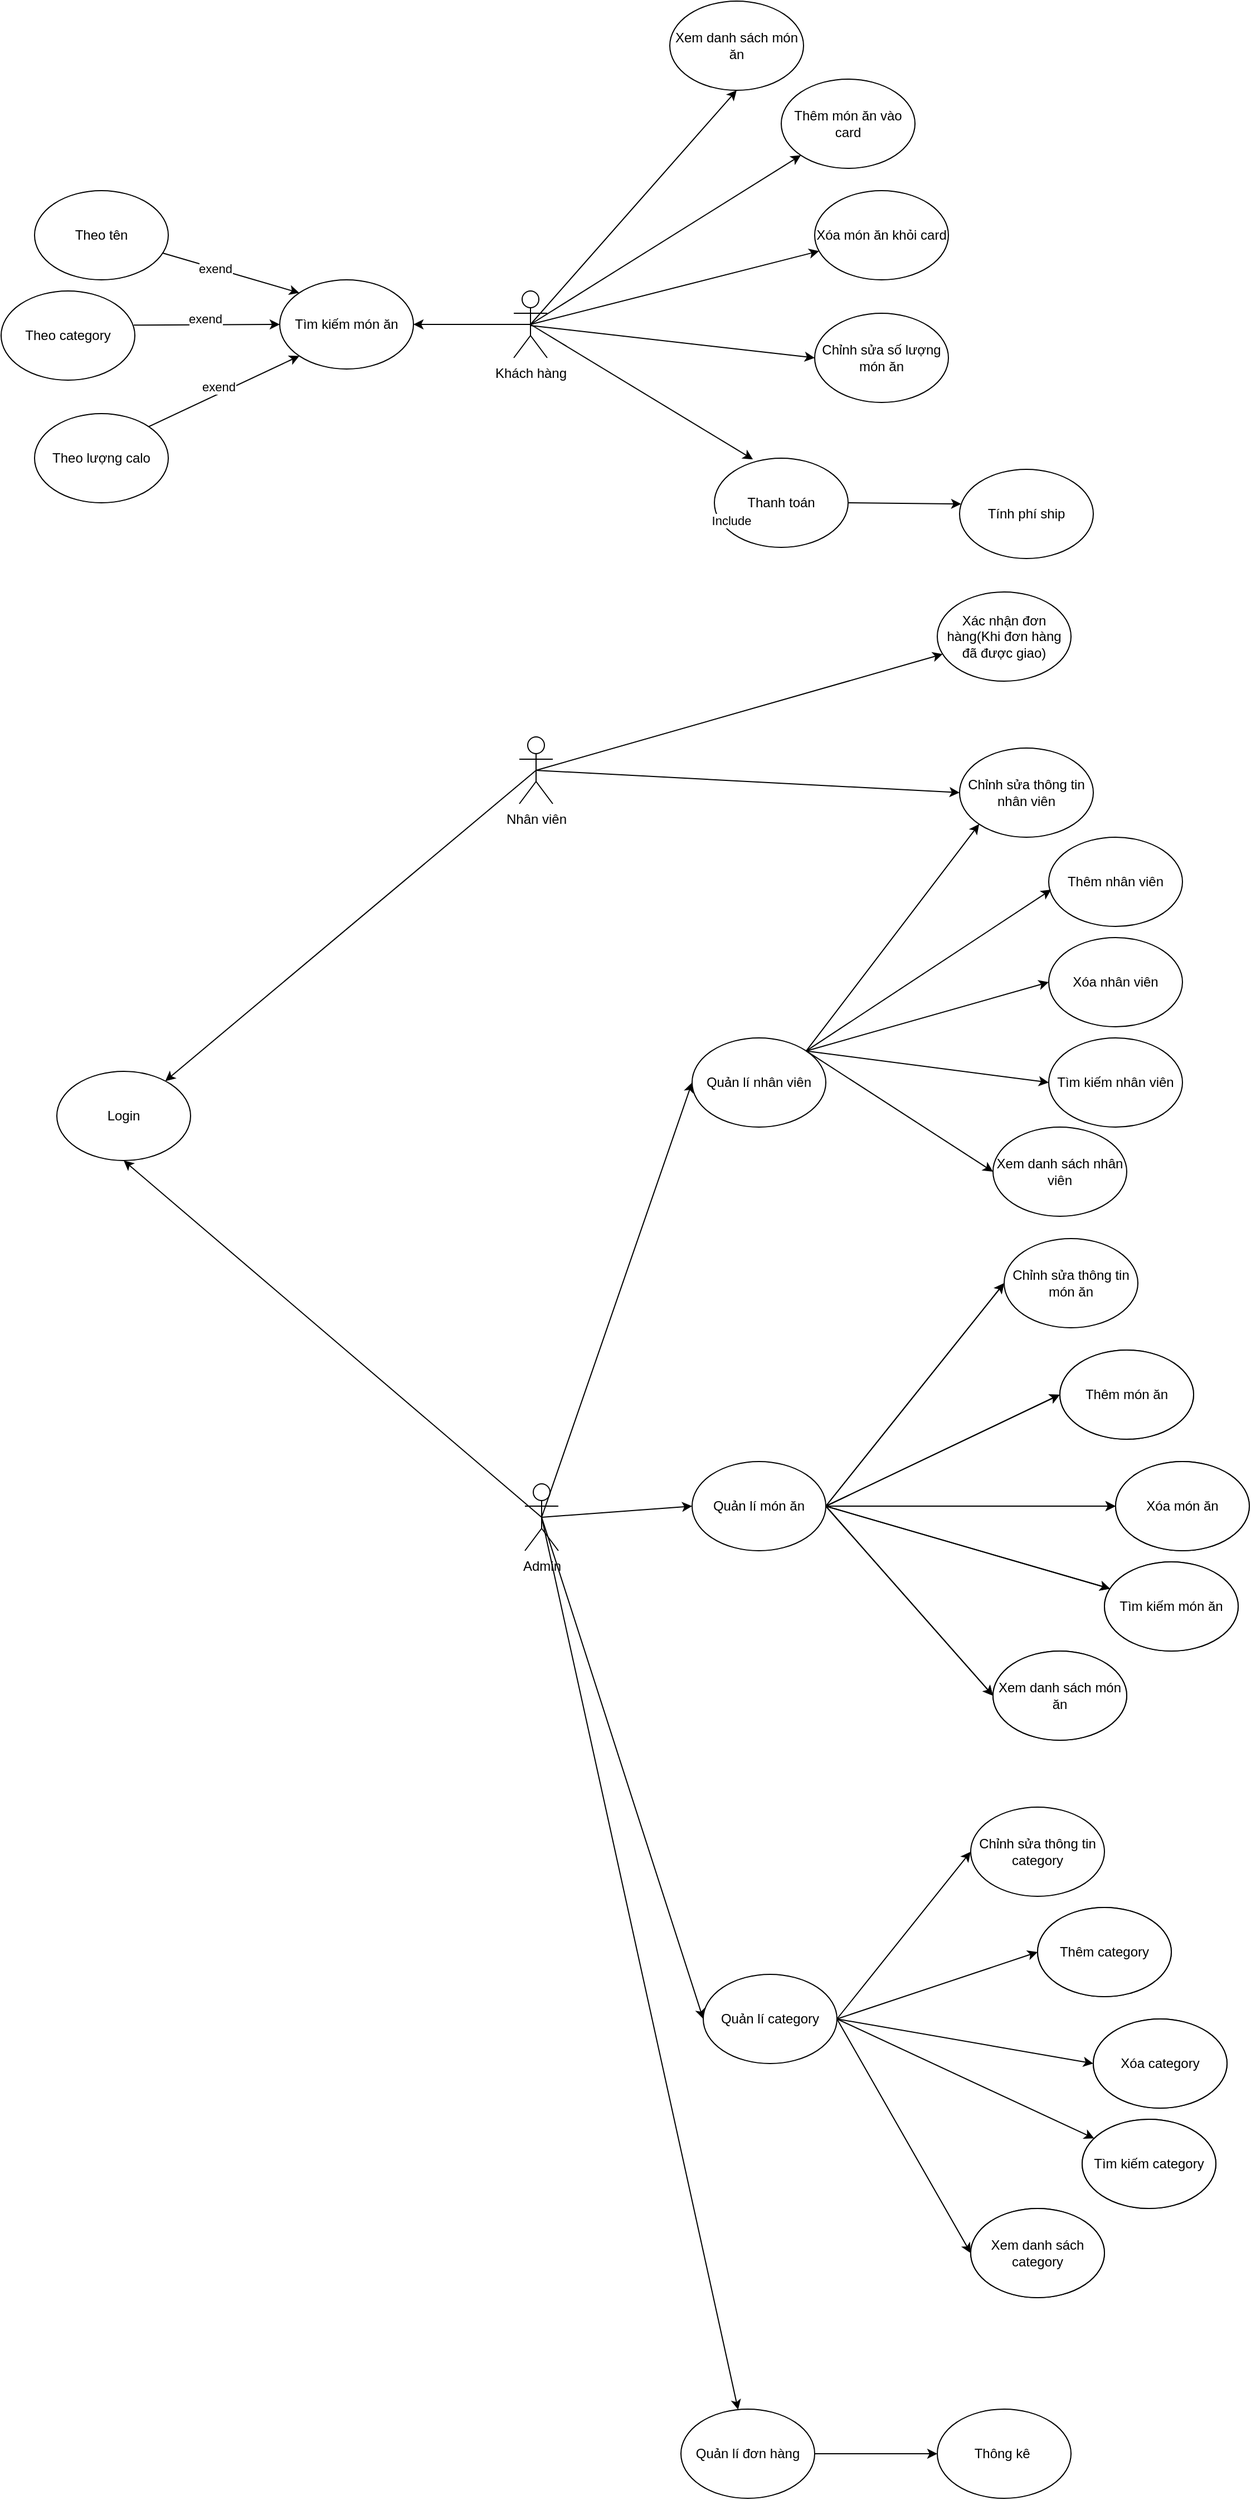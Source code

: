 <mxfile version="13.8.6" type="github">
  <diagram id="C5RBs43oDa-KdzZeNtuy" name="Page-1">
    <mxGraphModel dx="2903" dy="1160" grid="1" gridSize="10" guides="1" tooltips="1" connect="1" arrows="1" fold="1" page="1" pageScale="1" pageWidth="827" pageHeight="1169" math="0" shadow="0">
      <root>
        <mxCell id="WIyWlLk6GJQsqaUBKTNV-0" />
        <mxCell id="WIyWlLk6GJQsqaUBKTNV-1" parent="WIyWlLk6GJQsqaUBKTNV-0" />
        <mxCell id="vsN9rLNtvl--MQkACp_t-0" value="Khách hàng" style="shape=umlActor;verticalLabelPosition=bottom;verticalAlign=top;html=1;outlineConnect=0;" parent="WIyWlLk6GJQsqaUBKTNV-1" vertex="1">
          <mxGeometry x="-10" y="260" width="30" height="60" as="geometry" />
        </mxCell>
        <mxCell id="vsN9rLNtvl--MQkACp_t-1" value="Xem danh sách món ăn" style="ellipse;whiteSpace=wrap;html=1;" parent="WIyWlLk6GJQsqaUBKTNV-1" vertex="1">
          <mxGeometry x="130" width="120" height="80" as="geometry" />
        </mxCell>
        <mxCell id="vsN9rLNtvl--MQkACp_t-3" value="Thêm món ăn vào card" style="ellipse;whiteSpace=wrap;html=1;" parent="WIyWlLk6GJQsqaUBKTNV-1" vertex="1">
          <mxGeometry x="230" y="70" width="120" height="80" as="geometry" />
        </mxCell>
        <mxCell id="vsN9rLNtvl--MQkACp_t-4" value="Xóa món ăn khỏi card" style="ellipse;whiteSpace=wrap;html=1;" parent="WIyWlLk6GJQsqaUBKTNV-1" vertex="1">
          <mxGeometry x="260" y="170" width="120" height="80" as="geometry" />
        </mxCell>
        <mxCell id="vsN9rLNtvl--MQkACp_t-5" value="Chỉnh sửa số lượng món ăn" style="ellipse;whiteSpace=wrap;html=1;" parent="WIyWlLk6GJQsqaUBKTNV-1" vertex="1">
          <mxGeometry x="260" y="280" width="120" height="80" as="geometry" />
        </mxCell>
        <mxCell id="vsN9rLNtvl--MQkACp_t-6" value="Thanh toán" style="ellipse;whiteSpace=wrap;html=1;" parent="WIyWlLk6GJQsqaUBKTNV-1" vertex="1">
          <mxGeometry x="170" y="410" width="120" height="80" as="geometry" />
        </mxCell>
        <mxCell id="vsN9rLNtvl--MQkACp_t-7" value="Tính phí ship" style="ellipse;whiteSpace=wrap;html=1;" parent="WIyWlLk6GJQsqaUBKTNV-1" vertex="1">
          <mxGeometry x="390" y="420" width="120" height="80" as="geometry" />
        </mxCell>
        <mxCell id="vsN9rLNtvl--MQkACp_t-8" value="Tìm kiếm món ăn" style="ellipse;whiteSpace=wrap;html=1;" parent="WIyWlLk6GJQsqaUBKTNV-1" vertex="1">
          <mxGeometry x="-220" y="250" width="120" height="80" as="geometry" />
        </mxCell>
        <mxCell id="vsN9rLNtvl--MQkACp_t-9" value="Theo tên" style="ellipse;whiteSpace=wrap;html=1;" parent="WIyWlLk6GJQsqaUBKTNV-1" vertex="1">
          <mxGeometry x="-440" y="170" width="120" height="80" as="geometry" />
        </mxCell>
        <mxCell id="vsN9rLNtvl--MQkACp_t-10" value="Theo category" style="ellipse;whiteSpace=wrap;html=1;" parent="WIyWlLk6GJQsqaUBKTNV-1" vertex="1">
          <mxGeometry x="-470" y="260" width="120" height="80" as="geometry" />
        </mxCell>
        <mxCell id="vsN9rLNtvl--MQkACp_t-11" value="Theo lượng calo" style="ellipse;whiteSpace=wrap;html=1;" parent="WIyWlLk6GJQsqaUBKTNV-1" vertex="1">
          <mxGeometry x="-440" y="370" width="120" height="80" as="geometry" />
        </mxCell>
        <mxCell id="vsN9rLNtvl--MQkACp_t-12" value="" style="endArrow=classic;html=1;entryX=0;entryY=0;entryDx=0;entryDy=0;" parent="WIyWlLk6GJQsqaUBKTNV-1" source="vsN9rLNtvl--MQkACp_t-9" target="vsN9rLNtvl--MQkACp_t-8" edge="1">
          <mxGeometry width="50" height="50" relative="1" as="geometry">
            <mxPoint x="-210" y="190" as="sourcePoint" />
            <mxPoint x="-230" y="340" as="targetPoint" />
          </mxGeometry>
        </mxCell>
        <mxCell id="vsN9rLNtvl--MQkACp_t-15" value="exend" style="edgeLabel;html=1;align=center;verticalAlign=middle;resizable=0;points=[];" parent="vsN9rLNtvl--MQkACp_t-12" vertex="1" connectable="0">
          <mxGeometry x="-0.145" y="2" relative="1" as="geometry">
            <mxPoint x="-6.42" y="0.6" as="offset" />
          </mxGeometry>
        </mxCell>
        <mxCell id="vsN9rLNtvl--MQkACp_t-13" value="" style="endArrow=classic;html=1;exitX=0.992;exitY=0.383;exitDx=0;exitDy=0;exitPerimeter=0;entryX=0;entryY=0.5;entryDx=0;entryDy=0;" parent="WIyWlLk6GJQsqaUBKTNV-1" source="vsN9rLNtvl--MQkACp_t-10" target="vsN9rLNtvl--MQkACp_t-8" edge="1">
          <mxGeometry width="50" height="50" relative="1" as="geometry">
            <mxPoint x="-320" y="320" as="sourcePoint" />
            <mxPoint x="-250" y="260" as="targetPoint" />
          </mxGeometry>
        </mxCell>
        <mxCell id="vsN9rLNtvl--MQkACp_t-14" value="" style="endArrow=classic;html=1;exitX=1;exitY=0;exitDx=0;exitDy=0;entryX=0;entryY=1;entryDx=0;entryDy=0;" parent="WIyWlLk6GJQsqaUBKTNV-1" source="vsN9rLNtvl--MQkACp_t-11" target="vsN9rLNtvl--MQkACp_t-8" edge="1">
          <mxGeometry width="50" height="50" relative="1" as="geometry">
            <mxPoint x="-310" y="410" as="sourcePoint" />
            <mxPoint x="-200" y="370" as="targetPoint" />
          </mxGeometry>
        </mxCell>
        <mxCell id="vsN9rLNtvl--MQkACp_t-16" value="exend" style="edgeLabel;html=1;align=center;verticalAlign=middle;resizable=0;points=[];" parent="WIyWlLk6GJQsqaUBKTNV-1" vertex="1" connectable="0">
          <mxGeometry x="-329.997" y="290.002" as="geometry">
            <mxPoint x="43" y="-5" as="offset" />
          </mxGeometry>
        </mxCell>
        <mxCell id="vsN9rLNtvl--MQkACp_t-17" value="exend" style="edgeLabel;html=1;align=center;verticalAlign=middle;resizable=0;points=[];" parent="WIyWlLk6GJQsqaUBKTNV-1" vertex="1" connectable="0">
          <mxGeometry x="-239.997" y="250.002" as="geometry">
            <mxPoint x="-35" y="96" as="offset" />
          </mxGeometry>
        </mxCell>
        <mxCell id="vsN9rLNtvl--MQkACp_t-18" value="" style="endArrow=classic;html=1;exitX=0.5;exitY=0.5;exitDx=0;exitDy=0;exitPerimeter=0;entryX=1;entryY=0.5;entryDx=0;entryDy=0;" parent="WIyWlLk6GJQsqaUBKTNV-1" source="vsN9rLNtvl--MQkACp_t-0" target="vsN9rLNtvl--MQkACp_t-8" edge="1">
          <mxGeometry width="50" height="50" relative="1" as="geometry">
            <mxPoint x="-80" y="260" as="sourcePoint" />
            <mxPoint x="-30" y="210" as="targetPoint" />
          </mxGeometry>
        </mxCell>
        <mxCell id="vsN9rLNtvl--MQkACp_t-19" value="" style="endArrow=classic;html=1;exitX=0.5;exitY=0.5;exitDx=0;exitDy=0;exitPerimeter=0;entryX=0.5;entryY=1;entryDx=0;entryDy=0;" parent="WIyWlLk6GJQsqaUBKTNV-1" source="vsN9rLNtvl--MQkACp_t-0" target="vsN9rLNtvl--MQkACp_t-1" edge="1">
          <mxGeometry width="50" height="50" relative="1" as="geometry">
            <mxPoint x="50" y="280" as="sourcePoint" />
            <mxPoint x="100" y="230" as="targetPoint" />
          </mxGeometry>
        </mxCell>
        <mxCell id="vsN9rLNtvl--MQkACp_t-20" value="" style="endArrow=classic;html=1;exitX=0.5;exitY=0.5;exitDx=0;exitDy=0;exitPerimeter=0;entryX=0;entryY=1;entryDx=0;entryDy=0;" parent="WIyWlLk6GJQsqaUBKTNV-1" source="vsN9rLNtvl--MQkACp_t-0" target="vsN9rLNtvl--MQkACp_t-3" edge="1">
          <mxGeometry width="50" height="50" relative="1" as="geometry">
            <mxPoint x="40" y="290" as="sourcePoint" />
            <mxPoint x="140" y="220" as="targetPoint" />
          </mxGeometry>
        </mxCell>
        <mxCell id="vsN9rLNtvl--MQkACp_t-21" value="" style="endArrow=classic;html=1;exitX=0.5;exitY=0.5;exitDx=0;exitDy=0;exitPerimeter=0;" parent="WIyWlLk6GJQsqaUBKTNV-1" source="vsN9rLNtvl--MQkACp_t-0" target="vsN9rLNtvl--MQkACp_t-4" edge="1">
          <mxGeometry width="50" height="50" relative="1" as="geometry">
            <mxPoint x="90" y="320" as="sourcePoint" />
            <mxPoint x="140" y="270" as="targetPoint" />
          </mxGeometry>
        </mxCell>
        <mxCell id="vsN9rLNtvl--MQkACp_t-22" value="" style="endArrow=classic;html=1;entryX=0;entryY=0.5;entryDx=0;entryDy=0;" parent="WIyWlLk6GJQsqaUBKTNV-1" target="vsN9rLNtvl--MQkACp_t-5" edge="1">
          <mxGeometry width="50" height="50" relative="1" as="geometry">
            <mxPoint x="5" y="291" as="sourcePoint" />
            <mxPoint x="120" y="300" as="targetPoint" />
          </mxGeometry>
        </mxCell>
        <mxCell id="vsN9rLNtvl--MQkACp_t-23" value="" style="endArrow=classic;html=1;exitX=0.5;exitY=0.5;exitDx=0;exitDy=0;exitPerimeter=0;entryX=0.288;entryY=0.013;entryDx=0;entryDy=0;entryPerimeter=0;" parent="WIyWlLk6GJQsqaUBKTNV-1" source="vsN9rLNtvl--MQkACp_t-0" target="vsN9rLNtvl--MQkACp_t-6" edge="1">
          <mxGeometry width="50" height="50" relative="1" as="geometry">
            <mxPoint x="-60" y="410" as="sourcePoint" />
            <mxPoint x="-10" y="360" as="targetPoint" />
          </mxGeometry>
        </mxCell>
        <mxCell id="vsN9rLNtvl--MQkACp_t-24" value="" style="endArrow=classic;html=1;exitX=1;exitY=0.5;exitDx=0;exitDy=0;entryX=0.012;entryY=0.388;entryDx=0;entryDy=0;entryPerimeter=0;" parent="WIyWlLk6GJQsqaUBKTNV-1" source="vsN9rLNtvl--MQkACp_t-6" target="vsN9rLNtvl--MQkACp_t-7" edge="1">
          <mxGeometry width="50" height="50" relative="1" as="geometry">
            <mxPoint x="130" y="530" as="sourcePoint" />
            <mxPoint x="180" y="480" as="targetPoint" />
          </mxGeometry>
        </mxCell>
        <mxCell id="vsN9rLNtvl--MQkACp_t-25" value="Include" style="edgeLabel;html=1;align=center;verticalAlign=middle;resizable=0;points=[];" parent="WIyWlLk6GJQsqaUBKTNV-1" vertex="1" connectable="0">
          <mxGeometry x="220.003" y="370.002" as="geometry">
            <mxPoint x="-35" y="96" as="offset" />
          </mxGeometry>
        </mxCell>
        <mxCell id="vsN9rLNtvl--MQkACp_t-26" value="Nhân viên" style="shape=umlActor;verticalLabelPosition=bottom;verticalAlign=top;html=1;outlineConnect=0;" parent="WIyWlLk6GJQsqaUBKTNV-1" vertex="1">
          <mxGeometry x="-5" y="660" width="30" height="60" as="geometry" />
        </mxCell>
        <mxCell id="vsN9rLNtvl--MQkACp_t-27" value="Login" style="ellipse;whiteSpace=wrap;html=1;" parent="WIyWlLk6GJQsqaUBKTNV-1" vertex="1">
          <mxGeometry x="-420" y="960" width="120" height="80" as="geometry" />
        </mxCell>
        <mxCell id="vsN9rLNtvl--MQkACp_t-28" value="Xác nhận đơn hàng(Khi đơn hàng đã được giao)" style="ellipse;whiteSpace=wrap;html=1;" parent="WIyWlLk6GJQsqaUBKTNV-1" vertex="1">
          <mxGeometry x="370" y="530" width="120" height="80" as="geometry" />
        </mxCell>
        <mxCell id="vsN9rLNtvl--MQkACp_t-29" value="Admin" style="shape=umlActor;verticalLabelPosition=bottom;verticalAlign=top;html=1;outlineConnect=0;" parent="WIyWlLk6GJQsqaUBKTNV-1" vertex="1">
          <mxGeometry y="1330" width="30" height="60" as="geometry" />
        </mxCell>
        <mxCell id="vsN9rLNtvl--MQkACp_t-30" value="Thêm nhân viên" style="ellipse;whiteSpace=wrap;html=1;" parent="WIyWlLk6GJQsqaUBKTNV-1" vertex="1">
          <mxGeometry x="470" y="750" width="120" height="80" as="geometry" />
        </mxCell>
        <mxCell id="vsN9rLNtvl--MQkACp_t-31" value="Chỉnh sửa thông tin nhân viên" style="ellipse;whiteSpace=wrap;html=1;" parent="WIyWlLk6GJQsqaUBKTNV-1" vertex="1">
          <mxGeometry x="390" y="670" width="120" height="80" as="geometry" />
        </mxCell>
        <mxCell id="vsN9rLNtvl--MQkACp_t-32" value="Xóa nhân viên" style="ellipse;whiteSpace=wrap;html=1;" parent="WIyWlLk6GJQsqaUBKTNV-1" vertex="1">
          <mxGeometry x="470" y="840" width="120" height="80" as="geometry" />
        </mxCell>
        <mxCell id="vsN9rLNtvl--MQkACp_t-33" value="Tìm kiếm nhân viên" style="ellipse;whiteSpace=wrap;html=1;" parent="WIyWlLk6GJQsqaUBKTNV-1" vertex="1">
          <mxGeometry x="470" y="930" width="120" height="80" as="geometry" />
        </mxCell>
        <mxCell id="vsN9rLNtvl--MQkACp_t-35" value="" style="endArrow=classic;html=1;exitX=0.5;exitY=0.5;exitDx=0;exitDy=0;exitPerimeter=0;" parent="WIyWlLk6GJQsqaUBKTNV-1" source="vsN9rLNtvl--MQkACp_t-26" target="vsN9rLNtvl--MQkACp_t-27" edge="1">
          <mxGeometry width="50" height="50" relative="1" as="geometry">
            <mxPoint x="145" y="750" as="sourcePoint" />
            <mxPoint x="210" y="660" as="targetPoint" />
          </mxGeometry>
        </mxCell>
        <mxCell id="vsN9rLNtvl--MQkACp_t-36" value="" style="endArrow=classic;html=1;exitX=0.5;exitY=0.5;exitDx=0;exitDy=0;exitPerimeter=0;" parent="WIyWlLk6GJQsqaUBKTNV-1" source="vsN9rLNtvl--MQkACp_t-26" target="vsN9rLNtvl--MQkACp_t-28" edge="1">
          <mxGeometry width="50" height="50" relative="1" as="geometry">
            <mxPoint x="180" y="740" as="sourcePoint" />
            <mxPoint x="230" y="690" as="targetPoint" />
          </mxGeometry>
        </mxCell>
        <mxCell id="vsN9rLNtvl--MQkACp_t-37" value="" style="endArrow=classic;html=1;exitX=0.5;exitY=0.5;exitDx=0;exitDy=0;exitPerimeter=0;entryX=0;entryY=0.5;entryDx=0;entryDy=0;" parent="WIyWlLk6GJQsqaUBKTNV-1" source="vsN9rLNtvl--MQkACp_t-26" target="vsN9rLNtvl--MQkACp_t-31" edge="1">
          <mxGeometry width="50" height="50" relative="1" as="geometry">
            <mxPoint x="220" y="780" as="sourcePoint" />
            <mxPoint x="270" y="730" as="targetPoint" />
          </mxGeometry>
        </mxCell>
        <mxCell id="vsN9rLNtvl--MQkACp_t-38" value="" style="endArrow=classic;html=1;exitX=1;exitY=0;exitDx=0;exitDy=0;entryX=0;entryY=1;entryDx=0;entryDy=0;" parent="WIyWlLk6GJQsqaUBKTNV-1" source="vsN9rLNtvl--MQkACp_t-41" target="vsN9rLNtvl--MQkACp_t-31" edge="1">
          <mxGeometry width="50" height="50" relative="1" as="geometry">
            <mxPoint x="180" y="970" as="sourcePoint" />
            <mxPoint x="240" y="910" as="targetPoint" />
          </mxGeometry>
        </mxCell>
        <mxCell id="vsN9rLNtvl--MQkACp_t-39" value="" style="endArrow=classic;html=1;entryX=0.018;entryY=0.588;entryDx=0;entryDy=0;entryPerimeter=0;exitX=1;exitY=0;exitDx=0;exitDy=0;" parent="WIyWlLk6GJQsqaUBKTNV-1" source="vsN9rLNtvl--MQkACp_t-41" target="vsN9rLNtvl--MQkACp_t-30" edge="1">
          <mxGeometry width="50" height="50" relative="1" as="geometry">
            <mxPoint x="190" y="1020" as="sourcePoint" />
            <mxPoint x="240" y="970" as="targetPoint" />
          </mxGeometry>
        </mxCell>
        <mxCell id="vsN9rLNtvl--MQkACp_t-40" value="" style="endArrow=classic;html=1;exitX=1;exitY=0;exitDx=0;exitDy=0;entryX=0;entryY=0.5;entryDx=0;entryDy=0;" parent="WIyWlLk6GJQsqaUBKTNV-1" source="vsN9rLNtvl--MQkACp_t-41" target="vsN9rLNtvl--MQkACp_t-32" edge="1">
          <mxGeometry width="50" height="50" relative="1" as="geometry">
            <mxPoint x="200" y="1040" as="sourcePoint" />
            <mxPoint x="250" y="990" as="targetPoint" />
          </mxGeometry>
        </mxCell>
        <mxCell id="vsN9rLNtvl--MQkACp_t-41" value="Quản lí nhân viên" style="ellipse;whiteSpace=wrap;html=1;" parent="WIyWlLk6GJQsqaUBKTNV-1" vertex="1">
          <mxGeometry x="150" y="930" width="120" height="80" as="geometry" />
        </mxCell>
        <mxCell id="vsN9rLNtvl--MQkACp_t-43" value="Quản lí đơn hàng" style="ellipse;whiteSpace=wrap;html=1;" parent="WIyWlLk6GJQsqaUBKTNV-1" vertex="1">
          <mxGeometry x="140" y="2160" width="120" height="80" as="geometry" />
        </mxCell>
        <mxCell id="vsN9rLNtvl--MQkACp_t-44" value="Xem danh sách nhân viên" style="ellipse;whiteSpace=wrap;html=1;" parent="WIyWlLk6GJQsqaUBKTNV-1" vertex="1">
          <mxGeometry x="420" y="1010" width="120" height="80" as="geometry" />
        </mxCell>
        <mxCell id="vsN9rLNtvl--MQkACp_t-45" value="" style="endArrow=classic;html=1;exitX=1;exitY=0;exitDx=0;exitDy=0;entryX=0;entryY=0.5;entryDx=0;entryDy=0;" parent="WIyWlLk6GJQsqaUBKTNV-1" source="vsN9rLNtvl--MQkACp_t-41" target="vsN9rLNtvl--MQkACp_t-44" edge="1">
          <mxGeometry width="50" height="50" relative="1" as="geometry">
            <mxPoint x="330" y="920" as="sourcePoint" />
            <mxPoint x="450" y="940" as="targetPoint" />
          </mxGeometry>
        </mxCell>
        <mxCell id="vsN9rLNtvl--MQkACp_t-59" value="Thêm món ăn" style="ellipse;whiteSpace=wrap;html=1;" parent="WIyWlLk6GJQsqaUBKTNV-1" vertex="1">
          <mxGeometry x="480" y="1210" width="120" height="80" as="geometry" />
        </mxCell>
        <mxCell id="vsN9rLNtvl--MQkACp_t-60" value="Chỉnh sửa thông tin món ăn" style="ellipse;whiteSpace=wrap;html=1;" parent="WIyWlLk6GJQsqaUBKTNV-1" vertex="1">
          <mxGeometry x="430" y="1110" width="120" height="80" as="geometry" />
        </mxCell>
        <mxCell id="vsN9rLNtvl--MQkACp_t-61" value="Xóa món ăn" style="ellipse;whiteSpace=wrap;html=1;" parent="WIyWlLk6GJQsqaUBKTNV-1" vertex="1">
          <mxGeometry x="530" y="1310" width="120" height="80" as="geometry" />
        </mxCell>
        <mxCell id="vsN9rLNtvl--MQkACp_t-62" value="Quản lí món ăn" style="ellipse;whiteSpace=wrap;html=1;" parent="WIyWlLk6GJQsqaUBKTNV-1" vertex="1">
          <mxGeometry x="150" y="1310" width="120" height="80" as="geometry" />
        </mxCell>
        <mxCell id="vsN9rLNtvl--MQkACp_t-63" value="" style="endArrow=classic;html=1;exitX=1;exitY=0.5;exitDx=0;exitDy=0;entryX=0;entryY=0.5;entryDx=0;entryDy=0;" parent="WIyWlLk6GJQsqaUBKTNV-1" source="vsN9rLNtvl--MQkACp_t-62" target="vsN9rLNtvl--MQkACp_t-60" edge="1">
          <mxGeometry width="50" height="50" relative="1" as="geometry">
            <mxPoint x="210" y="1410" as="sourcePoint" />
            <mxPoint x="437.574" y="1178.284" as="targetPoint" />
          </mxGeometry>
        </mxCell>
        <mxCell id="vsN9rLNtvl--MQkACp_t-64" value="" style="endArrow=classic;html=1;entryX=0;entryY=0.5;entryDx=0;entryDy=0;exitX=1;exitY=0.5;exitDx=0;exitDy=0;" parent="WIyWlLk6GJQsqaUBKTNV-1" source="vsN9rLNtvl--MQkACp_t-62" target="vsN9rLNtvl--MQkACp_t-59" edge="1">
          <mxGeometry width="50" height="50" relative="1" as="geometry">
            <mxPoint x="220" y="1460" as="sourcePoint" />
            <mxPoint x="482.16" y="1237.04" as="targetPoint" />
          </mxGeometry>
        </mxCell>
        <mxCell id="vsN9rLNtvl--MQkACp_t-65" value="" style="endArrow=classic;html=1;exitX=1;exitY=0.5;exitDx=0;exitDy=0;entryX=0;entryY=0.5;entryDx=0;entryDy=0;" parent="WIyWlLk6GJQsqaUBKTNV-1" source="vsN9rLNtvl--MQkACp_t-62" target="vsN9rLNtvl--MQkACp_t-61" edge="1">
          <mxGeometry width="50" height="50" relative="1" as="geometry">
            <mxPoint x="230" y="1480" as="sourcePoint" />
            <mxPoint x="500" y="1310" as="targetPoint" />
          </mxGeometry>
        </mxCell>
        <mxCell id="vsN9rLNtvl--MQkACp_t-67" value="" style="endArrow=classic;html=1;exitX=1;exitY=0.5;exitDx=0;exitDy=0;entryX=0;entryY=0.5;entryDx=0;entryDy=0;" parent="WIyWlLk6GJQsqaUBKTNV-1" source="vsN9rLNtvl--MQkACp_t-62" target="vsN9rLNtvl--MQkACp_t-69" edge="1">
          <mxGeometry width="50" height="50" relative="1" as="geometry">
            <mxPoint x="360" y="1360" as="sourcePoint" />
            <mxPoint x="480" y="1480" as="targetPoint" />
          </mxGeometry>
        </mxCell>
        <mxCell id="vsN9rLNtvl--MQkACp_t-68" value="Tìm kiếm món ăn" style="ellipse;whiteSpace=wrap;html=1;" parent="WIyWlLk6GJQsqaUBKTNV-1" vertex="1">
          <mxGeometry x="520" y="1400" width="120" height="80" as="geometry" />
        </mxCell>
        <mxCell id="vsN9rLNtvl--MQkACp_t-69" value="Xem danh sách món ăn" style="ellipse;whiteSpace=wrap;html=1;" parent="WIyWlLk6GJQsqaUBKTNV-1" vertex="1">
          <mxGeometry x="420" y="1480" width="120" height="80" as="geometry" />
        </mxCell>
        <mxCell id="vsN9rLNtvl--MQkACp_t-70" value="" style="endArrow=classic;html=1;exitX=1;exitY=0.5;exitDx=0;exitDy=0;" parent="WIyWlLk6GJQsqaUBKTNV-1" source="vsN9rLNtvl--MQkACp_t-62" target="vsN9rLNtvl--MQkACp_t-68" edge="1">
          <mxGeometry width="50" height="50" relative="1" as="geometry">
            <mxPoint x="300" y="1250" as="sourcePoint" />
            <mxPoint x="500" y="1372" as="targetPoint" />
          </mxGeometry>
        </mxCell>
        <mxCell id="vsN9rLNtvl--MQkACp_t-71" value="Thông kê&amp;nbsp;" style="ellipse;whiteSpace=wrap;html=1;" parent="WIyWlLk6GJQsqaUBKTNV-1" vertex="1">
          <mxGeometry x="370" y="2160" width="120" height="80" as="geometry" />
        </mxCell>
        <mxCell id="vsN9rLNtvl--MQkACp_t-72" value="" style="endArrow=classic;html=1;exitX=0.5;exitY=0.5;exitDx=0;exitDy=0;exitPerimeter=0;" parent="WIyWlLk6GJQsqaUBKTNV-1" source="vsN9rLNtvl--MQkACp_t-29" target="vsN9rLNtvl--MQkACp_t-43" edge="1">
          <mxGeometry width="50" height="50" relative="1" as="geometry">
            <mxPoint x="150" y="1430" as="sourcePoint" />
            <mxPoint x="200" y="1380" as="targetPoint" />
          </mxGeometry>
        </mxCell>
        <mxCell id="vsN9rLNtvl--MQkACp_t-73" value="" style="endArrow=classic;html=1;" parent="WIyWlLk6GJQsqaUBKTNV-1" source="vsN9rLNtvl--MQkACp_t-43" target="vsN9rLNtvl--MQkACp_t-71" edge="1">
          <mxGeometry width="50" height="50" relative="1" as="geometry">
            <mxPoint x="320" y="1650" as="sourcePoint" />
            <mxPoint x="-160" y="1043" as="targetPoint" />
          </mxGeometry>
        </mxCell>
        <mxCell id="vsN9rLNtvl--MQkACp_t-74" value="" style="endArrow=classic;html=1;exitX=1;exitY=0;exitDx=0;exitDy=0;entryX=0;entryY=0.5;entryDx=0;entryDy=0;" parent="WIyWlLk6GJQsqaUBKTNV-1" source="vsN9rLNtvl--MQkACp_t-41" target="vsN9rLNtvl--MQkACp_t-33" edge="1">
          <mxGeometry width="50" height="50" relative="1" as="geometry">
            <mxPoint x="400" y="910" as="sourcePoint" />
            <mxPoint x="550" y="1040" as="targetPoint" />
          </mxGeometry>
        </mxCell>
        <mxCell id="vsN9rLNtvl--MQkACp_t-76" value="" style="endArrow=classic;html=1;exitX=0.5;exitY=0.5;exitDx=0;exitDy=0;exitPerimeter=0;entryX=0;entryY=0.5;entryDx=0;entryDy=0;" parent="WIyWlLk6GJQsqaUBKTNV-1" source="vsN9rLNtvl--MQkACp_t-29" target="vsN9rLNtvl--MQkACp_t-41" edge="1">
          <mxGeometry width="50" height="50" relative="1" as="geometry">
            <mxPoint x="230" y="1020" as="sourcePoint" />
            <mxPoint x="280" y="970" as="targetPoint" />
          </mxGeometry>
        </mxCell>
        <mxCell id="vsN9rLNtvl--MQkACp_t-79" value="" style="endArrow=classic;html=1;exitX=0.5;exitY=0.5;exitDx=0;exitDy=0;exitPerimeter=0;entryX=0;entryY=0.5;entryDx=0;entryDy=0;" parent="WIyWlLk6GJQsqaUBKTNV-1" source="vsN9rLNtvl--MQkACp_t-29" target="vsN9rLNtvl--MQkACp_t-62" edge="1">
          <mxGeometry width="50" height="50" relative="1" as="geometry">
            <mxPoint x="160" y="1150" as="sourcePoint" />
            <mxPoint x="210" y="1100" as="targetPoint" />
          </mxGeometry>
        </mxCell>
        <mxCell id="vsN9rLNtvl--MQkACp_t-80" value="" style="endArrow=classic;html=1;entryX=0.5;entryY=1;entryDx=0;entryDy=0;exitX=0.5;exitY=0.5;exitDx=0;exitDy=0;exitPerimeter=0;" parent="WIyWlLk6GJQsqaUBKTNV-1" target="vsN9rLNtvl--MQkACp_t-27" edge="1" source="vsN9rLNtvl--MQkACp_t-29">
          <mxGeometry width="50" height="50" relative="1" as="geometry">
            <mxPoint x="10" y="1260" as="sourcePoint" />
            <mxPoint x="-0.145" y="752.784" as="targetPoint" />
          </mxGeometry>
        </mxCell>
        <mxCell id="QTdZolVV6EcNHKWs4wAb-1" value="" style="endArrow=classic;html=1;entryX=0;entryY=0.5;entryDx=0;entryDy=0;exitX=0.5;exitY=0.5;exitDx=0;exitDy=0;exitPerimeter=0;" edge="1" parent="WIyWlLk6GJQsqaUBKTNV-1" source="vsN9rLNtvl--MQkACp_t-29" target="QTdZolVV6EcNHKWs4wAb-15">
          <mxGeometry width="50" height="50" relative="1" as="geometry">
            <mxPoint x="70" y="1030" as="sourcePoint" />
            <mxPoint x="130" y="1720" as="targetPoint" />
          </mxGeometry>
        </mxCell>
        <mxCell id="QTdZolVV6EcNHKWs4wAb-3" value="Thêm món ăn" style="ellipse;whiteSpace=wrap;html=1;" vertex="1" parent="WIyWlLk6GJQsqaUBKTNV-1">
          <mxGeometry x="480" y="1210" width="120" height="80" as="geometry" />
        </mxCell>
        <mxCell id="QTdZolVV6EcNHKWs4wAb-4" value="Xóa món ăn" style="ellipse;whiteSpace=wrap;html=1;" vertex="1" parent="WIyWlLk6GJQsqaUBKTNV-1">
          <mxGeometry x="530" y="1310" width="120" height="80" as="geometry" />
        </mxCell>
        <mxCell id="QTdZolVV6EcNHKWs4wAb-5" value="" style="endArrow=classic;html=1;exitX=1;exitY=0.5;exitDx=0;exitDy=0;entryX=0;entryY=0.5;entryDx=0;entryDy=0;" edge="1" parent="WIyWlLk6GJQsqaUBKTNV-1">
          <mxGeometry width="50" height="50" relative="1" as="geometry">
            <mxPoint x="270" y="1350" as="sourcePoint" />
            <mxPoint x="430" y="1150" as="targetPoint" />
          </mxGeometry>
        </mxCell>
        <mxCell id="QTdZolVV6EcNHKWs4wAb-6" value="" style="endArrow=classic;html=1;entryX=0;entryY=0.5;entryDx=0;entryDy=0;exitX=1;exitY=0.5;exitDx=0;exitDy=0;" edge="1" target="QTdZolVV6EcNHKWs4wAb-3" parent="WIyWlLk6GJQsqaUBKTNV-1">
          <mxGeometry width="50" height="50" relative="1" as="geometry">
            <mxPoint x="270" y="1350" as="sourcePoint" />
            <mxPoint x="482.16" y="1237.04" as="targetPoint" />
          </mxGeometry>
        </mxCell>
        <mxCell id="QTdZolVV6EcNHKWs4wAb-7" value="" style="endArrow=classic;html=1;exitX=1;exitY=0.5;exitDx=0;exitDy=0;entryX=0;entryY=0.5;entryDx=0;entryDy=0;" edge="1" target="QTdZolVV6EcNHKWs4wAb-4" parent="WIyWlLk6GJQsqaUBKTNV-1">
          <mxGeometry width="50" height="50" relative="1" as="geometry">
            <mxPoint x="270" y="1350" as="sourcePoint" />
            <mxPoint x="500" y="1310" as="targetPoint" />
          </mxGeometry>
        </mxCell>
        <mxCell id="QTdZolVV6EcNHKWs4wAb-8" value="" style="endArrow=classic;html=1;exitX=1;exitY=0.5;exitDx=0;exitDy=0;entryX=0;entryY=0.5;entryDx=0;entryDy=0;" edge="1" target="QTdZolVV6EcNHKWs4wAb-10" parent="WIyWlLk6GJQsqaUBKTNV-1">
          <mxGeometry width="50" height="50" relative="1" as="geometry">
            <mxPoint x="270" y="1350" as="sourcePoint" />
            <mxPoint x="480" y="1480" as="targetPoint" />
          </mxGeometry>
        </mxCell>
        <mxCell id="QTdZolVV6EcNHKWs4wAb-9" value="Tìm kiếm món ăn" style="ellipse;whiteSpace=wrap;html=1;" vertex="1" parent="WIyWlLk6GJQsqaUBKTNV-1">
          <mxGeometry x="520" y="1400" width="120" height="80" as="geometry" />
        </mxCell>
        <mxCell id="QTdZolVV6EcNHKWs4wAb-10" value="Xem danh sách món ăn" style="ellipse;whiteSpace=wrap;html=1;" vertex="1" parent="WIyWlLk6GJQsqaUBKTNV-1">
          <mxGeometry x="420" y="1480" width="120" height="80" as="geometry" />
        </mxCell>
        <mxCell id="QTdZolVV6EcNHKWs4wAb-11" value="" style="endArrow=classic;html=1;exitX=1;exitY=0.5;exitDx=0;exitDy=0;" edge="1" target="QTdZolVV6EcNHKWs4wAb-9" parent="WIyWlLk6GJQsqaUBKTNV-1">
          <mxGeometry width="50" height="50" relative="1" as="geometry">
            <mxPoint x="270" y="1350" as="sourcePoint" />
            <mxPoint x="500" y="1372" as="targetPoint" />
          </mxGeometry>
        </mxCell>
        <mxCell id="QTdZolVV6EcNHKWs4wAb-12" value="Thêm món ăn" style="ellipse;whiteSpace=wrap;html=1;" vertex="1" parent="WIyWlLk6GJQsqaUBKTNV-1">
          <mxGeometry x="460" y="1710" width="120" height="80" as="geometry" />
        </mxCell>
        <mxCell id="QTdZolVV6EcNHKWs4wAb-13" value="Chỉnh sửa thông tin category" style="ellipse;whiteSpace=wrap;html=1;" vertex="1" parent="WIyWlLk6GJQsqaUBKTNV-1">
          <mxGeometry x="400" y="1620" width="120" height="80" as="geometry" />
        </mxCell>
        <mxCell id="QTdZolVV6EcNHKWs4wAb-14" value="Xóa món ăn" style="ellipse;whiteSpace=wrap;html=1;" vertex="1" parent="WIyWlLk6GJQsqaUBKTNV-1">
          <mxGeometry x="510" y="1810" width="120" height="80" as="geometry" />
        </mxCell>
        <mxCell id="QTdZolVV6EcNHKWs4wAb-15" value="Quản lí category" style="ellipse;whiteSpace=wrap;html=1;" vertex="1" parent="WIyWlLk6GJQsqaUBKTNV-1">
          <mxGeometry x="160" y="1770" width="120" height="80" as="geometry" />
        </mxCell>
        <mxCell id="QTdZolVV6EcNHKWs4wAb-16" value="" style="endArrow=classic;html=1;exitX=1;exitY=0.5;exitDx=0;exitDy=0;entryX=0;entryY=0.5;entryDx=0;entryDy=0;" edge="1" parent="WIyWlLk6GJQsqaUBKTNV-1" source="QTdZolVV6EcNHKWs4wAb-15" target="QTdZolVV6EcNHKWs4wAb-13">
          <mxGeometry width="50" height="50" relative="1" as="geometry">
            <mxPoint x="190" y="1910" as="sourcePoint" />
            <mxPoint x="417.574" y="1678.284" as="targetPoint" />
          </mxGeometry>
        </mxCell>
        <mxCell id="QTdZolVV6EcNHKWs4wAb-17" value="" style="endArrow=classic;html=1;entryX=0;entryY=0.5;entryDx=0;entryDy=0;exitX=1;exitY=0.5;exitDx=0;exitDy=0;" edge="1" parent="WIyWlLk6GJQsqaUBKTNV-1" source="QTdZolVV6EcNHKWs4wAb-15" target="QTdZolVV6EcNHKWs4wAb-12">
          <mxGeometry width="50" height="50" relative="1" as="geometry">
            <mxPoint x="200" y="1960" as="sourcePoint" />
            <mxPoint x="462.16" y="1737.04" as="targetPoint" />
          </mxGeometry>
        </mxCell>
        <mxCell id="QTdZolVV6EcNHKWs4wAb-18" value="" style="endArrow=classic;html=1;exitX=1;exitY=0.5;exitDx=0;exitDy=0;entryX=0;entryY=0.5;entryDx=0;entryDy=0;" edge="1" parent="WIyWlLk6GJQsqaUBKTNV-1" source="QTdZolVV6EcNHKWs4wAb-15" target="QTdZolVV6EcNHKWs4wAb-14">
          <mxGeometry width="50" height="50" relative="1" as="geometry">
            <mxPoint x="210" y="1980" as="sourcePoint" />
            <mxPoint x="480" y="1810" as="targetPoint" />
          </mxGeometry>
        </mxCell>
        <mxCell id="QTdZolVV6EcNHKWs4wAb-19" value="" style="endArrow=classic;html=1;exitX=1;exitY=0.5;exitDx=0;exitDy=0;entryX=0;entryY=0.5;entryDx=0;entryDy=0;" edge="1" parent="WIyWlLk6GJQsqaUBKTNV-1" source="QTdZolVV6EcNHKWs4wAb-15" target="QTdZolVV6EcNHKWs4wAb-21">
          <mxGeometry width="50" height="50" relative="1" as="geometry">
            <mxPoint x="340" y="1860" as="sourcePoint" />
            <mxPoint x="460" y="1980" as="targetPoint" />
          </mxGeometry>
        </mxCell>
        <mxCell id="QTdZolVV6EcNHKWs4wAb-20" value="Tìm kiếm món ăn" style="ellipse;whiteSpace=wrap;html=1;" vertex="1" parent="WIyWlLk6GJQsqaUBKTNV-1">
          <mxGeometry x="500" y="1900" width="120" height="80" as="geometry" />
        </mxCell>
        <mxCell id="QTdZolVV6EcNHKWs4wAb-21" value="Xem danh sách món ăn" style="ellipse;whiteSpace=wrap;html=1;" vertex="1" parent="WIyWlLk6GJQsqaUBKTNV-1">
          <mxGeometry x="400" y="1980" width="120" height="80" as="geometry" />
        </mxCell>
        <mxCell id="QTdZolVV6EcNHKWs4wAb-22" value="" style="endArrow=classic;html=1;exitX=1;exitY=0.5;exitDx=0;exitDy=0;" edge="1" parent="WIyWlLk6GJQsqaUBKTNV-1" source="QTdZolVV6EcNHKWs4wAb-15" target="QTdZolVV6EcNHKWs4wAb-20">
          <mxGeometry width="50" height="50" relative="1" as="geometry">
            <mxPoint x="280" y="1750" as="sourcePoint" />
            <mxPoint x="480" y="1872" as="targetPoint" />
          </mxGeometry>
        </mxCell>
        <mxCell id="QTdZolVV6EcNHKWs4wAb-23" value="Thêm category" style="ellipse;whiteSpace=wrap;html=1;" vertex="1" parent="WIyWlLk6GJQsqaUBKTNV-1">
          <mxGeometry x="460" y="1710" width="120" height="80" as="geometry" />
        </mxCell>
        <mxCell id="QTdZolVV6EcNHKWs4wAb-24" value="Xóa category" style="ellipse;whiteSpace=wrap;html=1;" vertex="1" parent="WIyWlLk6GJQsqaUBKTNV-1">
          <mxGeometry x="510" y="1810" width="120" height="80" as="geometry" />
        </mxCell>
        <mxCell id="QTdZolVV6EcNHKWs4wAb-29" value="Tìm kiếm category" style="ellipse;whiteSpace=wrap;html=1;" vertex="1" parent="WIyWlLk6GJQsqaUBKTNV-1">
          <mxGeometry x="500" y="1900" width="120" height="80" as="geometry" />
        </mxCell>
        <mxCell id="QTdZolVV6EcNHKWs4wAb-30" value="Xem danh sách category" style="ellipse;whiteSpace=wrap;html=1;" vertex="1" parent="WIyWlLk6GJQsqaUBKTNV-1">
          <mxGeometry x="400" y="1980" width="120" height="80" as="geometry" />
        </mxCell>
      </root>
    </mxGraphModel>
  </diagram>
</mxfile>
